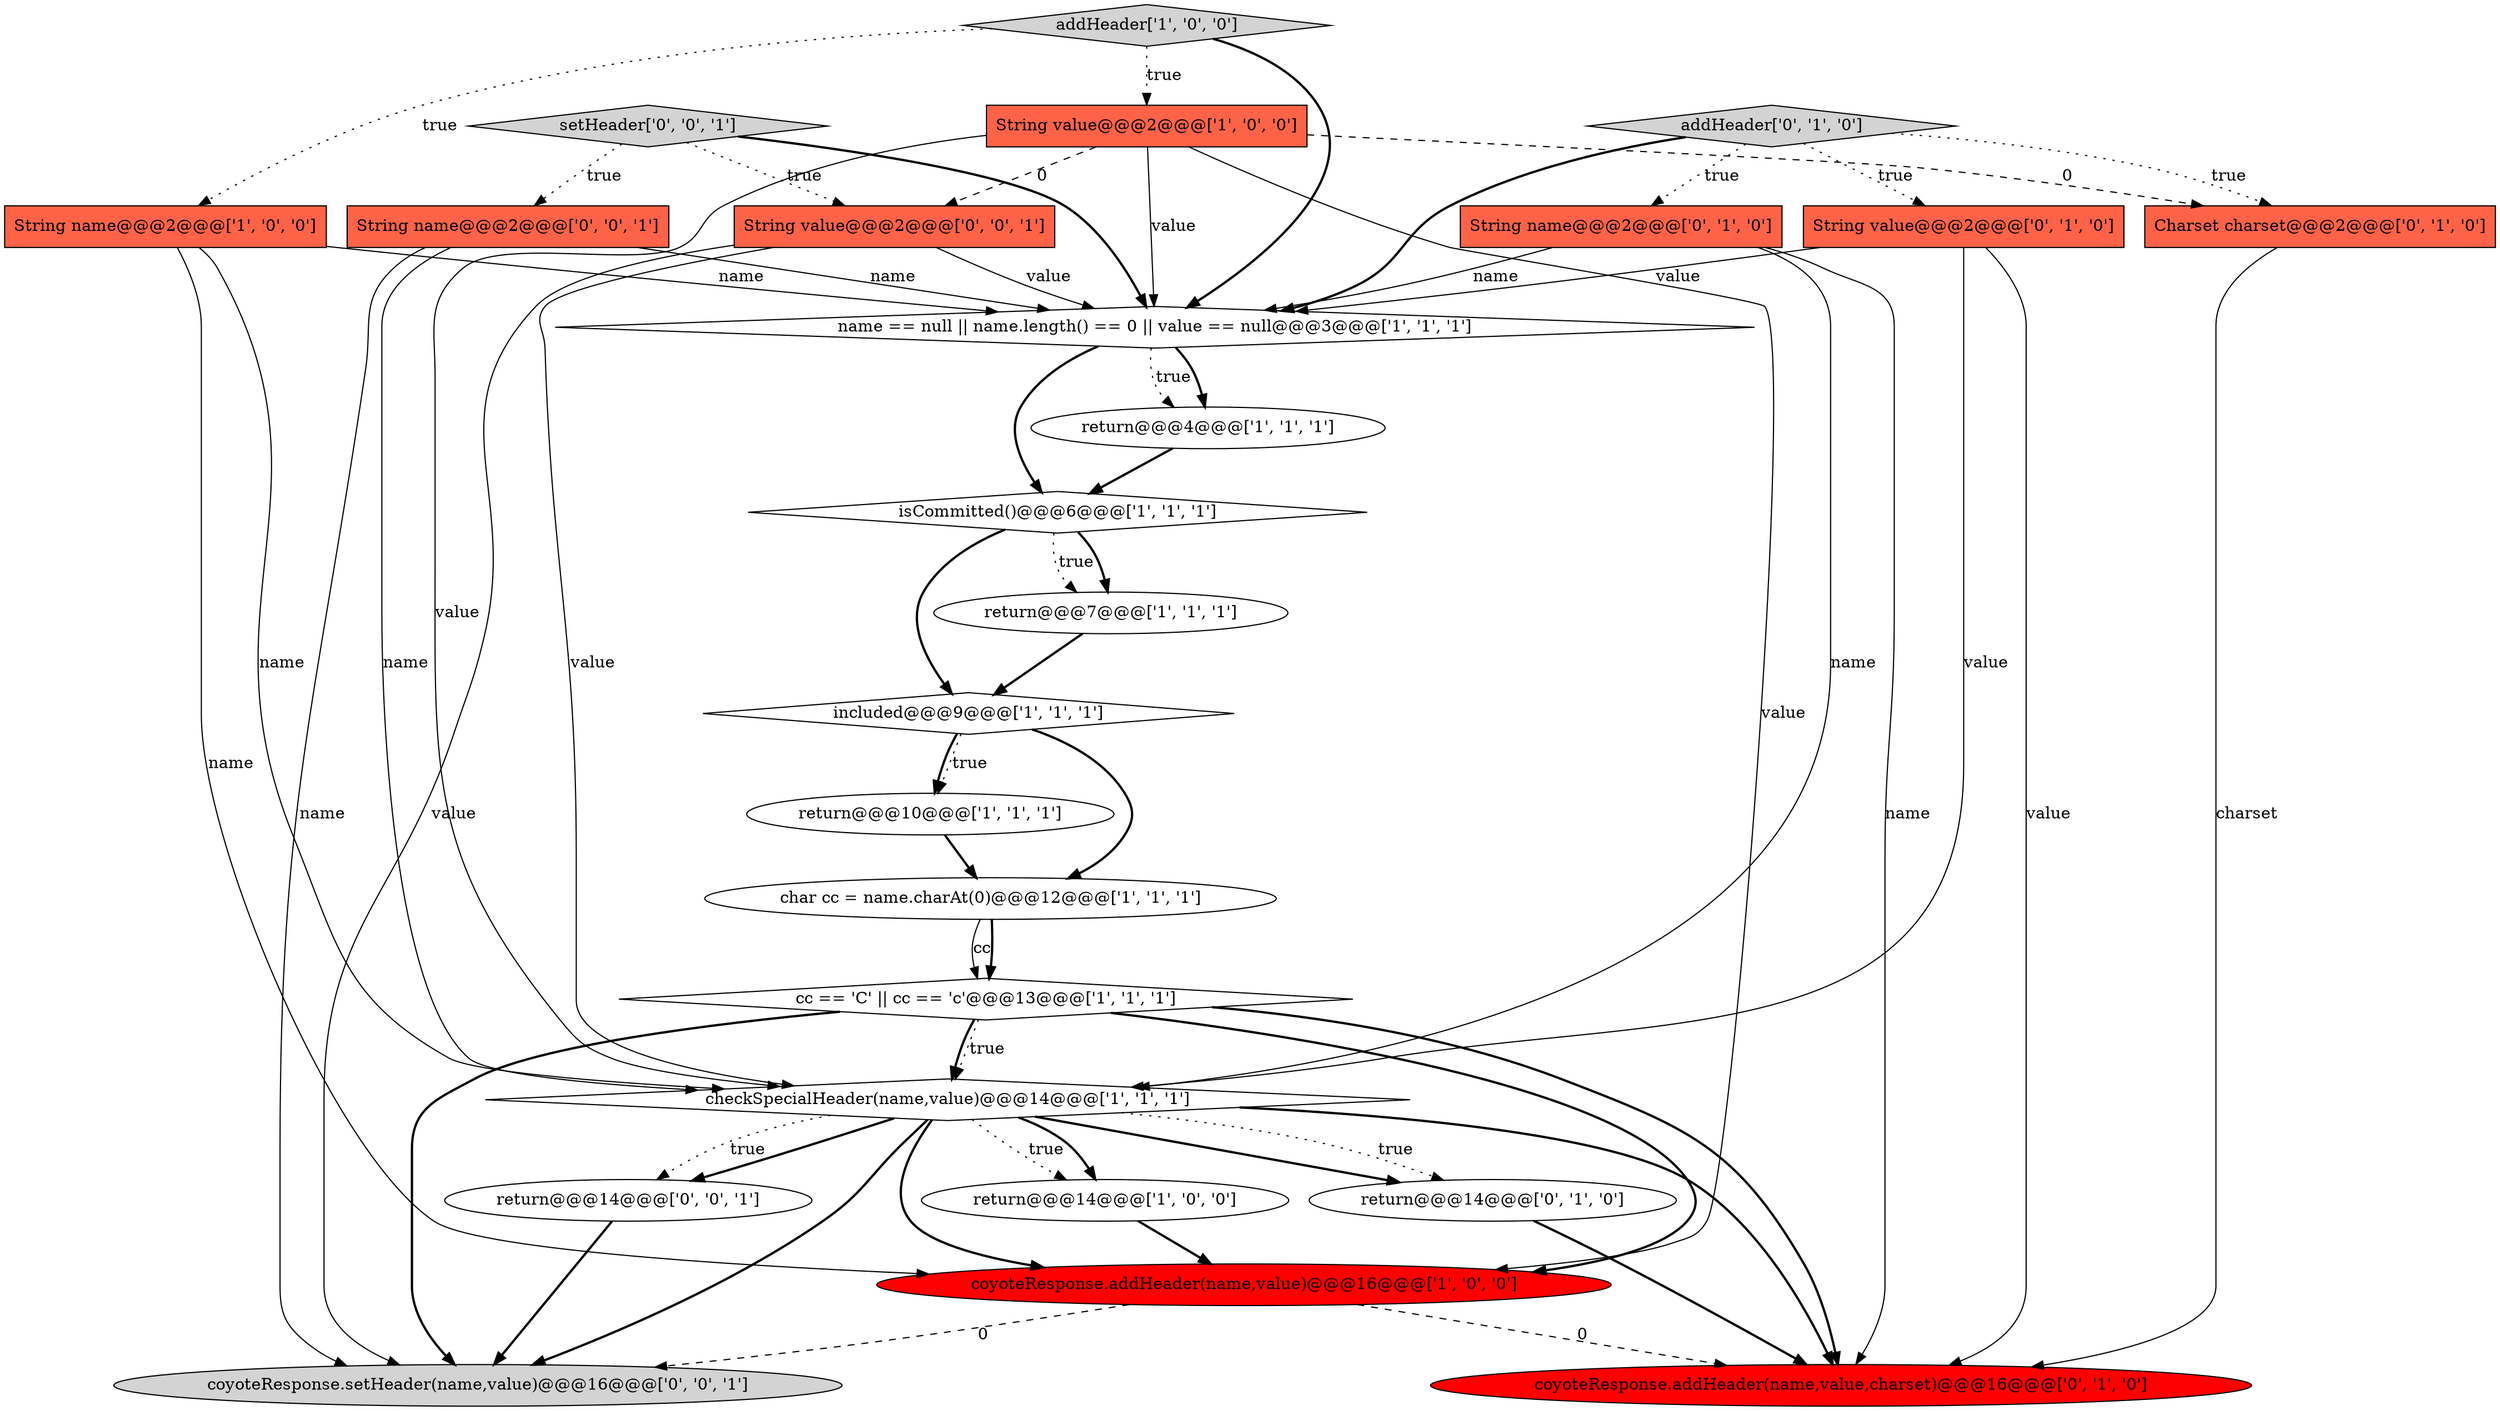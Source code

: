 digraph {
7 [style = filled, label = "cc == 'C' || cc == 'c'@@@13@@@['1', '1', '1']", fillcolor = white, shape = diamond image = "AAA0AAABBB1BBB"];
15 [style = filled, label = "String value@@@2@@@['0', '1', '0']", fillcolor = tomato, shape = box image = "AAA0AAABBB2BBB"];
21 [style = filled, label = "coyoteResponse.setHeader(name,value)@@@16@@@['0', '0', '1']", fillcolor = lightgray, shape = ellipse image = "AAA0AAABBB3BBB"];
24 [style = filled, label = "String value@@@2@@@['0', '0', '1']", fillcolor = tomato, shape = box image = "AAA0AAABBB3BBB"];
17 [style = filled, label = "return@@@14@@@['0', '1', '0']", fillcolor = white, shape = ellipse image = "AAA0AAABBB2BBB"];
3 [style = filled, label = "String name@@@2@@@['1', '0', '0']", fillcolor = tomato, shape = box image = "AAA0AAABBB1BBB"];
10 [style = filled, label = "name == null || name.length() == 0 || value == null@@@3@@@['1', '1', '1']", fillcolor = white, shape = diamond image = "AAA0AAABBB1BBB"];
23 [style = filled, label = "setHeader['0', '0', '1']", fillcolor = lightgray, shape = diamond image = "AAA0AAABBB3BBB"];
19 [style = filled, label = "Charset charset@@@2@@@['0', '1', '0']", fillcolor = tomato, shape = box image = "AAA1AAABBB2BBB"];
4 [style = filled, label = "isCommitted()@@@6@@@['1', '1', '1']", fillcolor = white, shape = diamond image = "AAA0AAABBB1BBB"];
2 [style = filled, label = "addHeader['1', '0', '0']", fillcolor = lightgray, shape = diamond image = "AAA0AAABBB1BBB"];
5 [style = filled, label = "return@@@10@@@['1', '1', '1']", fillcolor = white, shape = ellipse image = "AAA0AAABBB1BBB"];
0 [style = filled, label = "return@@@14@@@['1', '0', '0']", fillcolor = white, shape = ellipse image = "AAA0AAABBB1BBB"];
13 [style = filled, label = "checkSpecialHeader(name,value)@@@14@@@['1', '1', '1']", fillcolor = white, shape = diamond image = "AAA0AAABBB1BBB"];
9 [style = filled, label = "String value@@@2@@@['1', '0', '0']", fillcolor = tomato, shape = box image = "AAA1AAABBB1BBB"];
22 [style = filled, label = "return@@@14@@@['0', '0', '1']", fillcolor = white, shape = ellipse image = "AAA0AAABBB3BBB"];
12 [style = filled, label = "return@@@4@@@['1', '1', '1']", fillcolor = white, shape = ellipse image = "AAA0AAABBB1BBB"];
8 [style = filled, label = "char cc = name.charAt(0)@@@12@@@['1', '1', '1']", fillcolor = white, shape = ellipse image = "AAA0AAABBB1BBB"];
1 [style = filled, label = "coyoteResponse.addHeader(name,value)@@@16@@@['1', '0', '0']", fillcolor = red, shape = ellipse image = "AAA1AAABBB1BBB"];
14 [style = filled, label = "String name@@@2@@@['0', '1', '0']", fillcolor = tomato, shape = box image = "AAA0AAABBB2BBB"];
16 [style = filled, label = "coyoteResponse.addHeader(name,value,charset)@@@16@@@['0', '1', '0']", fillcolor = red, shape = ellipse image = "AAA1AAABBB2BBB"];
6 [style = filled, label = "included@@@9@@@['1', '1', '1']", fillcolor = white, shape = diamond image = "AAA0AAABBB1BBB"];
11 [style = filled, label = "return@@@7@@@['1', '1', '1']", fillcolor = white, shape = ellipse image = "AAA0AAABBB1BBB"];
18 [style = filled, label = "addHeader['0', '1', '0']", fillcolor = lightgray, shape = diamond image = "AAA0AAABBB2BBB"];
20 [style = filled, label = "String name@@@2@@@['0', '0', '1']", fillcolor = tomato, shape = box image = "AAA0AAABBB3BBB"];
2->3 [style = dotted, label="true"];
7->13 [style = bold, label=""];
3->10 [style = solid, label="name"];
13->17 [style = dotted, label="true"];
9->10 [style = solid, label="value"];
15->10 [style = solid, label="value"];
5->8 [style = bold, label=""];
10->12 [style = dotted, label="true"];
7->1 [style = bold, label=""];
3->13 [style = solid, label="name"];
24->21 [style = solid, label="value"];
19->16 [style = solid, label="charset"];
9->24 [style = dashed, label="0"];
4->6 [style = bold, label=""];
14->13 [style = solid, label="name"];
7->13 [style = dotted, label="true"];
11->6 [style = bold, label=""];
20->21 [style = solid, label="name"];
18->15 [style = dotted, label="true"];
18->19 [style = dotted, label="true"];
4->11 [style = dotted, label="true"];
3->1 [style = solid, label="name"];
22->21 [style = bold, label=""];
15->16 [style = solid, label="value"];
1->21 [style = dashed, label="0"];
14->16 [style = solid, label="name"];
2->10 [style = bold, label=""];
18->14 [style = dotted, label="true"];
13->16 [style = bold, label=""];
8->7 [style = solid, label="cc"];
13->1 [style = bold, label=""];
15->13 [style = solid, label="value"];
8->7 [style = bold, label=""];
9->19 [style = dashed, label="0"];
6->5 [style = bold, label=""];
23->20 [style = dotted, label="true"];
13->17 [style = bold, label=""];
2->9 [style = dotted, label="true"];
24->10 [style = solid, label="value"];
14->10 [style = solid, label="name"];
13->22 [style = dotted, label="true"];
12->4 [style = bold, label=""];
9->1 [style = solid, label="value"];
13->0 [style = dotted, label="true"];
20->10 [style = solid, label="name"];
10->12 [style = bold, label=""];
0->1 [style = bold, label=""];
18->10 [style = bold, label=""];
1->16 [style = dashed, label="0"];
6->8 [style = bold, label=""];
7->16 [style = bold, label=""];
10->4 [style = bold, label=""];
23->10 [style = bold, label=""];
7->21 [style = bold, label=""];
9->13 [style = solid, label="value"];
13->22 [style = bold, label=""];
4->11 [style = bold, label=""];
13->21 [style = bold, label=""];
20->13 [style = solid, label="name"];
23->24 [style = dotted, label="true"];
24->13 [style = solid, label="value"];
17->16 [style = bold, label=""];
6->5 [style = dotted, label="true"];
13->0 [style = bold, label=""];
}
